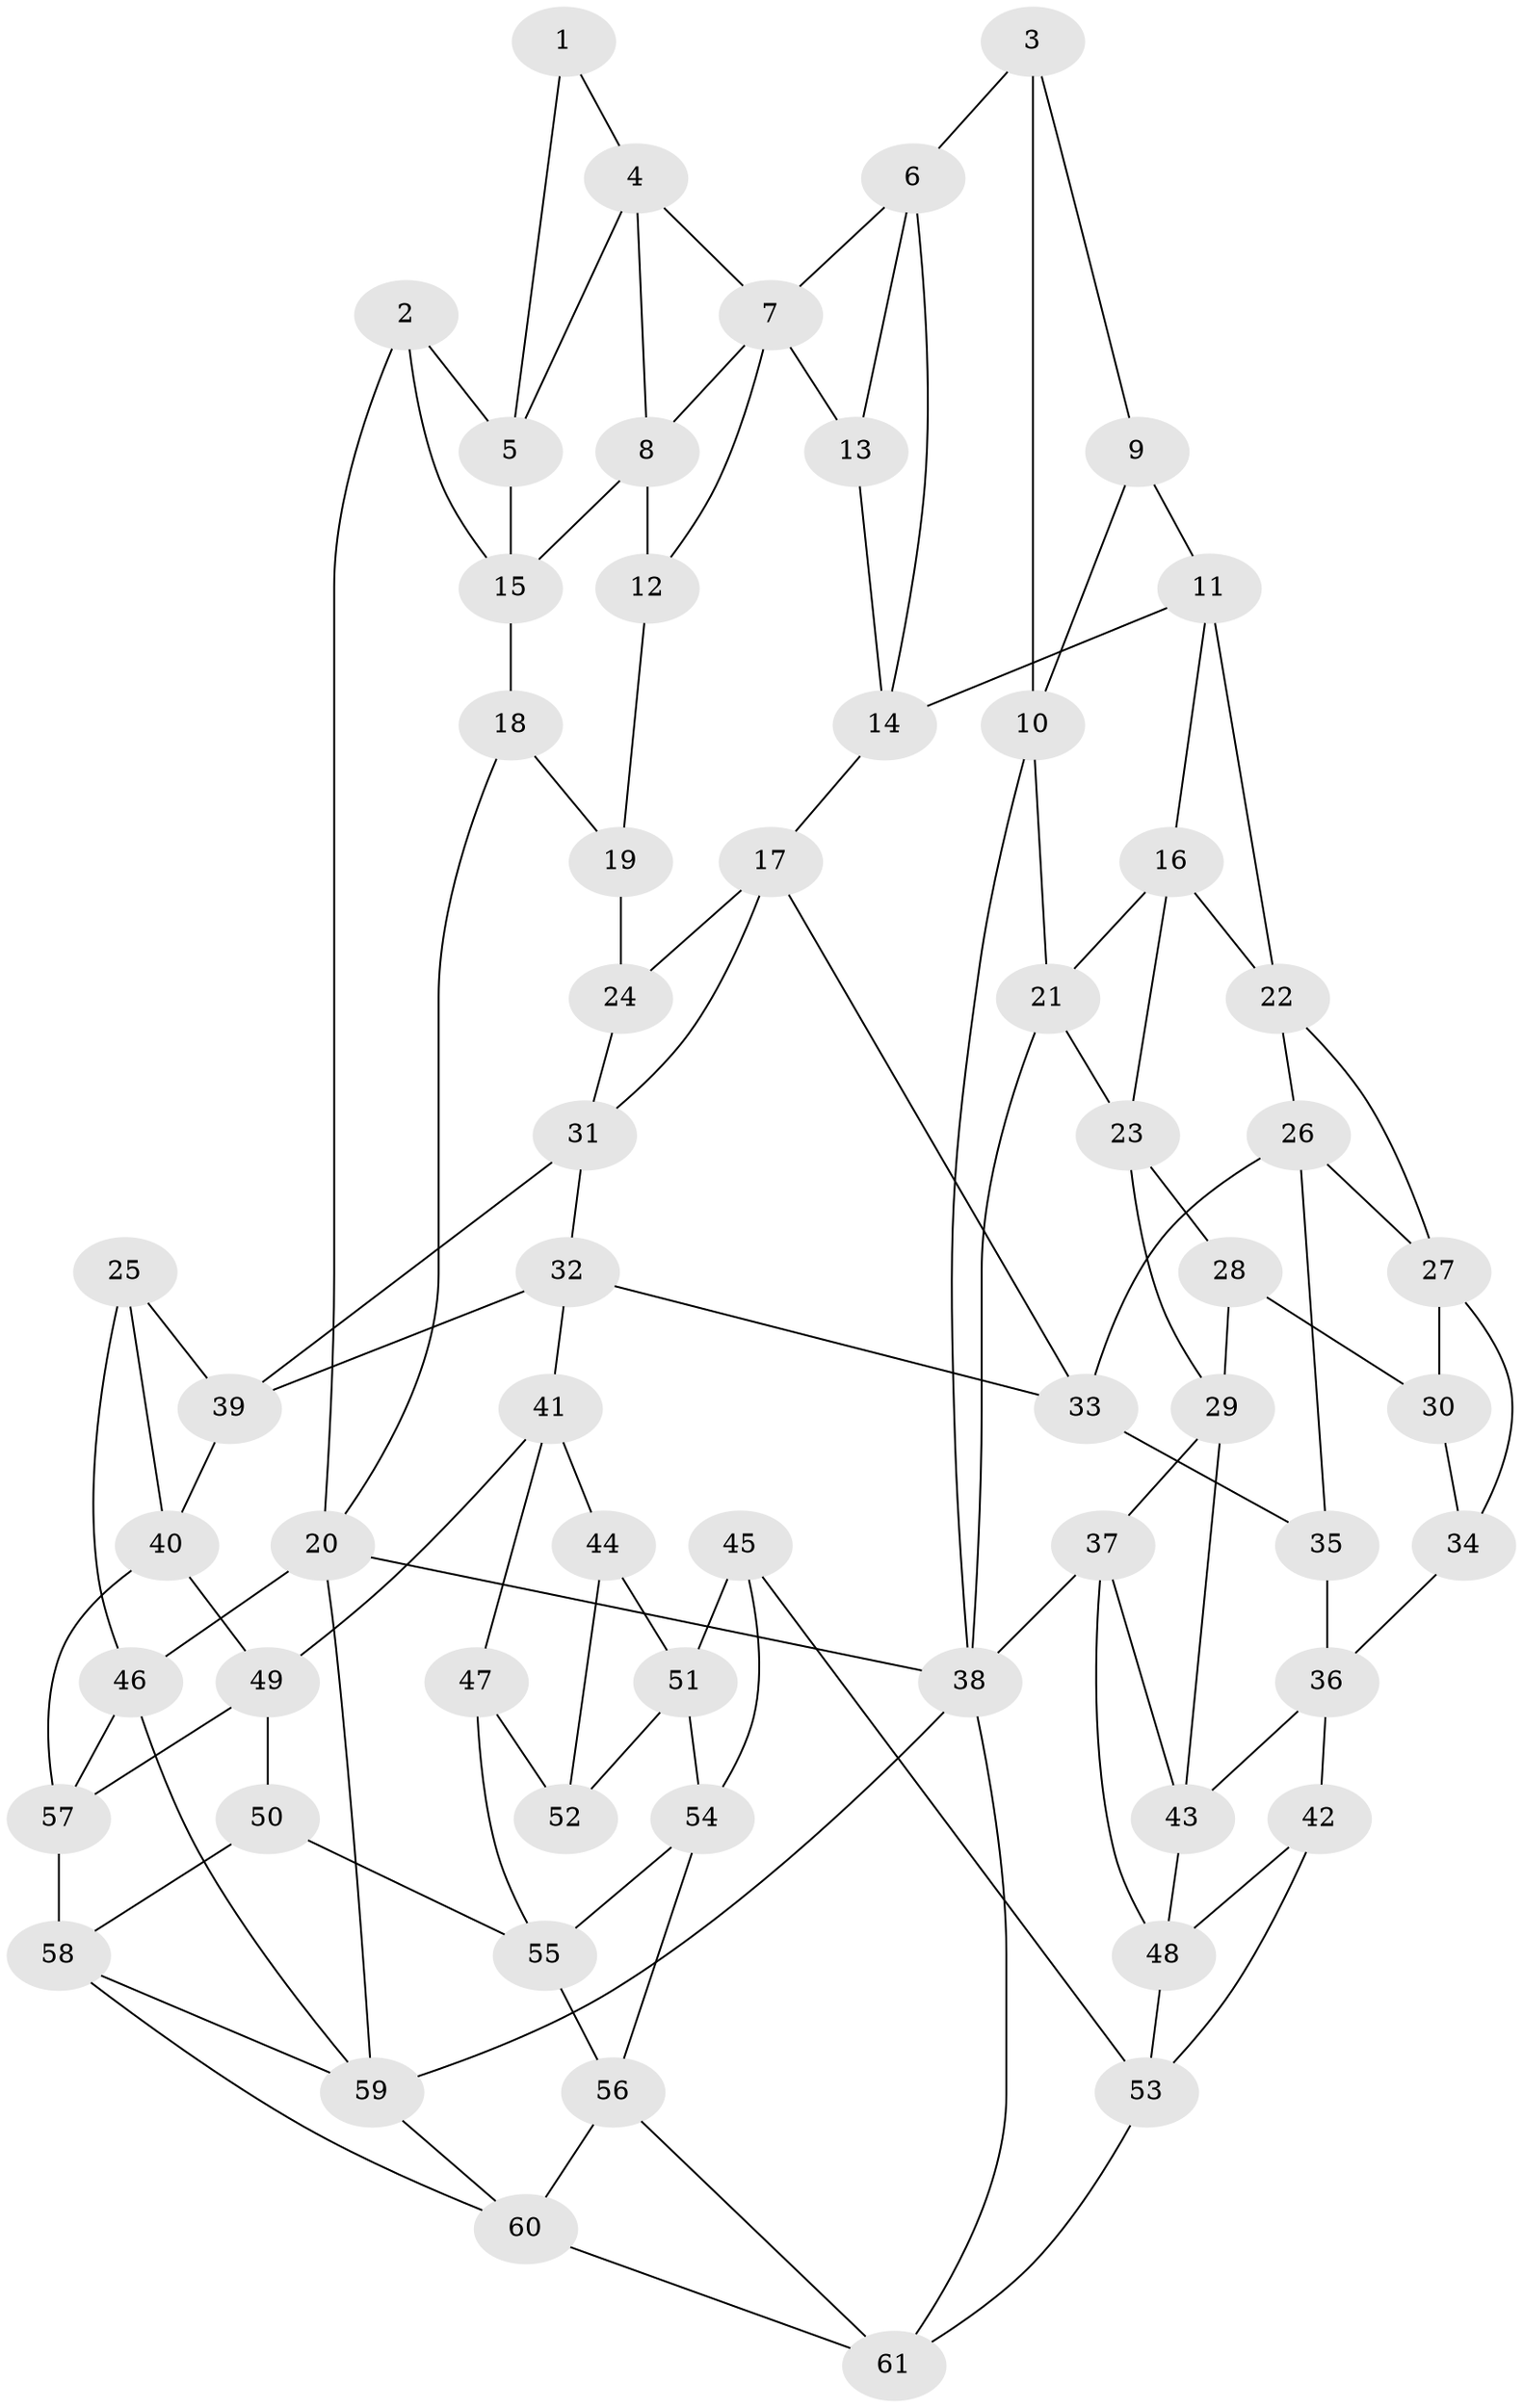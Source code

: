 // original degree distribution, {3: 0.01639344262295082, 5: 0.5409836065573771, 4: 0.22950819672131148, 6: 0.21311475409836064}
// Generated by graph-tools (version 1.1) at 2025/03/03/09/25 03:03:13]
// undirected, 61 vertices, 114 edges
graph export_dot {
graph [start="1"]
  node [color=gray90,style=filled];
  1;
  2;
  3;
  4;
  5;
  6;
  7;
  8;
  9;
  10;
  11;
  12;
  13;
  14;
  15;
  16;
  17;
  18;
  19;
  20;
  21;
  22;
  23;
  24;
  25;
  26;
  27;
  28;
  29;
  30;
  31;
  32;
  33;
  34;
  35;
  36;
  37;
  38;
  39;
  40;
  41;
  42;
  43;
  44;
  45;
  46;
  47;
  48;
  49;
  50;
  51;
  52;
  53;
  54;
  55;
  56;
  57;
  58;
  59;
  60;
  61;
  1 -- 4 [weight=1.0];
  1 -- 5 [weight=1.0];
  2 -- 5 [weight=1.0];
  2 -- 15 [weight=1.0];
  2 -- 20 [weight=1.0];
  3 -- 6 [weight=1.0];
  3 -- 9 [weight=1.0];
  3 -- 10 [weight=1.0];
  4 -- 5 [weight=1.0];
  4 -- 7 [weight=1.0];
  4 -- 8 [weight=1.0];
  5 -- 15 [weight=1.0];
  6 -- 7 [weight=1.0];
  6 -- 13 [weight=1.0];
  6 -- 14 [weight=1.0];
  7 -- 8 [weight=1.0];
  7 -- 12 [weight=1.0];
  7 -- 13 [weight=2.0];
  8 -- 12 [weight=1.0];
  8 -- 15 [weight=1.0];
  9 -- 10 [weight=1.0];
  9 -- 11 [weight=1.0];
  10 -- 21 [weight=1.0];
  10 -- 38 [weight=1.0];
  11 -- 14 [weight=1.0];
  11 -- 16 [weight=1.0];
  11 -- 22 [weight=1.0];
  12 -- 19 [weight=1.0];
  13 -- 14 [weight=1.0];
  14 -- 17 [weight=1.0];
  15 -- 18 [weight=1.0];
  16 -- 21 [weight=1.0];
  16 -- 22 [weight=1.0];
  16 -- 23 [weight=1.0];
  17 -- 24 [weight=1.0];
  17 -- 31 [weight=1.0];
  17 -- 33 [weight=1.0];
  18 -- 19 [weight=1.0];
  18 -- 20 [weight=1.0];
  19 -- 24 [weight=2.0];
  20 -- 38 [weight=1.0];
  20 -- 46 [weight=1.0];
  20 -- 59 [weight=1.0];
  21 -- 23 [weight=1.0];
  21 -- 38 [weight=1.0];
  22 -- 26 [weight=1.0];
  22 -- 27 [weight=1.0];
  23 -- 28 [weight=1.0];
  23 -- 29 [weight=1.0];
  24 -- 31 [weight=1.0];
  25 -- 39 [weight=1.0];
  25 -- 40 [weight=1.0];
  25 -- 46 [weight=1.0];
  26 -- 27 [weight=1.0];
  26 -- 33 [weight=1.0];
  26 -- 35 [weight=1.0];
  27 -- 30 [weight=1.0];
  27 -- 34 [weight=1.0];
  28 -- 29 [weight=1.0];
  28 -- 30 [weight=2.0];
  29 -- 37 [weight=1.0];
  29 -- 43 [weight=1.0];
  30 -- 34 [weight=1.0];
  31 -- 32 [weight=1.0];
  31 -- 39 [weight=1.0];
  32 -- 33 [weight=1.0];
  32 -- 39 [weight=1.0];
  32 -- 41 [weight=1.0];
  33 -- 35 [weight=1.0];
  34 -- 36 [weight=1.0];
  35 -- 36 [weight=1.0];
  36 -- 42 [weight=1.0];
  36 -- 43 [weight=1.0];
  37 -- 38 [weight=1.0];
  37 -- 43 [weight=1.0];
  37 -- 48 [weight=1.0];
  38 -- 59 [weight=1.0];
  38 -- 61 [weight=1.0];
  39 -- 40 [weight=1.0];
  40 -- 49 [weight=1.0];
  40 -- 57 [weight=1.0];
  41 -- 44 [weight=1.0];
  41 -- 47 [weight=1.0];
  41 -- 49 [weight=1.0];
  42 -- 48 [weight=1.0];
  42 -- 53 [weight=1.0];
  43 -- 48 [weight=1.0];
  44 -- 51 [weight=1.0];
  44 -- 52 [weight=1.0];
  45 -- 51 [weight=1.0];
  45 -- 53 [weight=1.0];
  45 -- 54 [weight=1.0];
  46 -- 57 [weight=1.0];
  46 -- 59 [weight=1.0];
  47 -- 52 [weight=2.0];
  47 -- 55 [weight=1.0];
  48 -- 53 [weight=1.0];
  49 -- 50 [weight=1.0];
  49 -- 57 [weight=1.0];
  50 -- 55 [weight=1.0];
  50 -- 58 [weight=1.0];
  51 -- 52 [weight=1.0];
  51 -- 54 [weight=1.0];
  53 -- 61 [weight=1.0];
  54 -- 55 [weight=1.0];
  54 -- 56 [weight=1.0];
  55 -- 56 [weight=1.0];
  56 -- 60 [weight=1.0];
  56 -- 61 [weight=1.0];
  57 -- 58 [weight=1.0];
  58 -- 59 [weight=1.0];
  58 -- 60 [weight=1.0];
  59 -- 60 [weight=1.0];
  60 -- 61 [weight=1.0];
}
